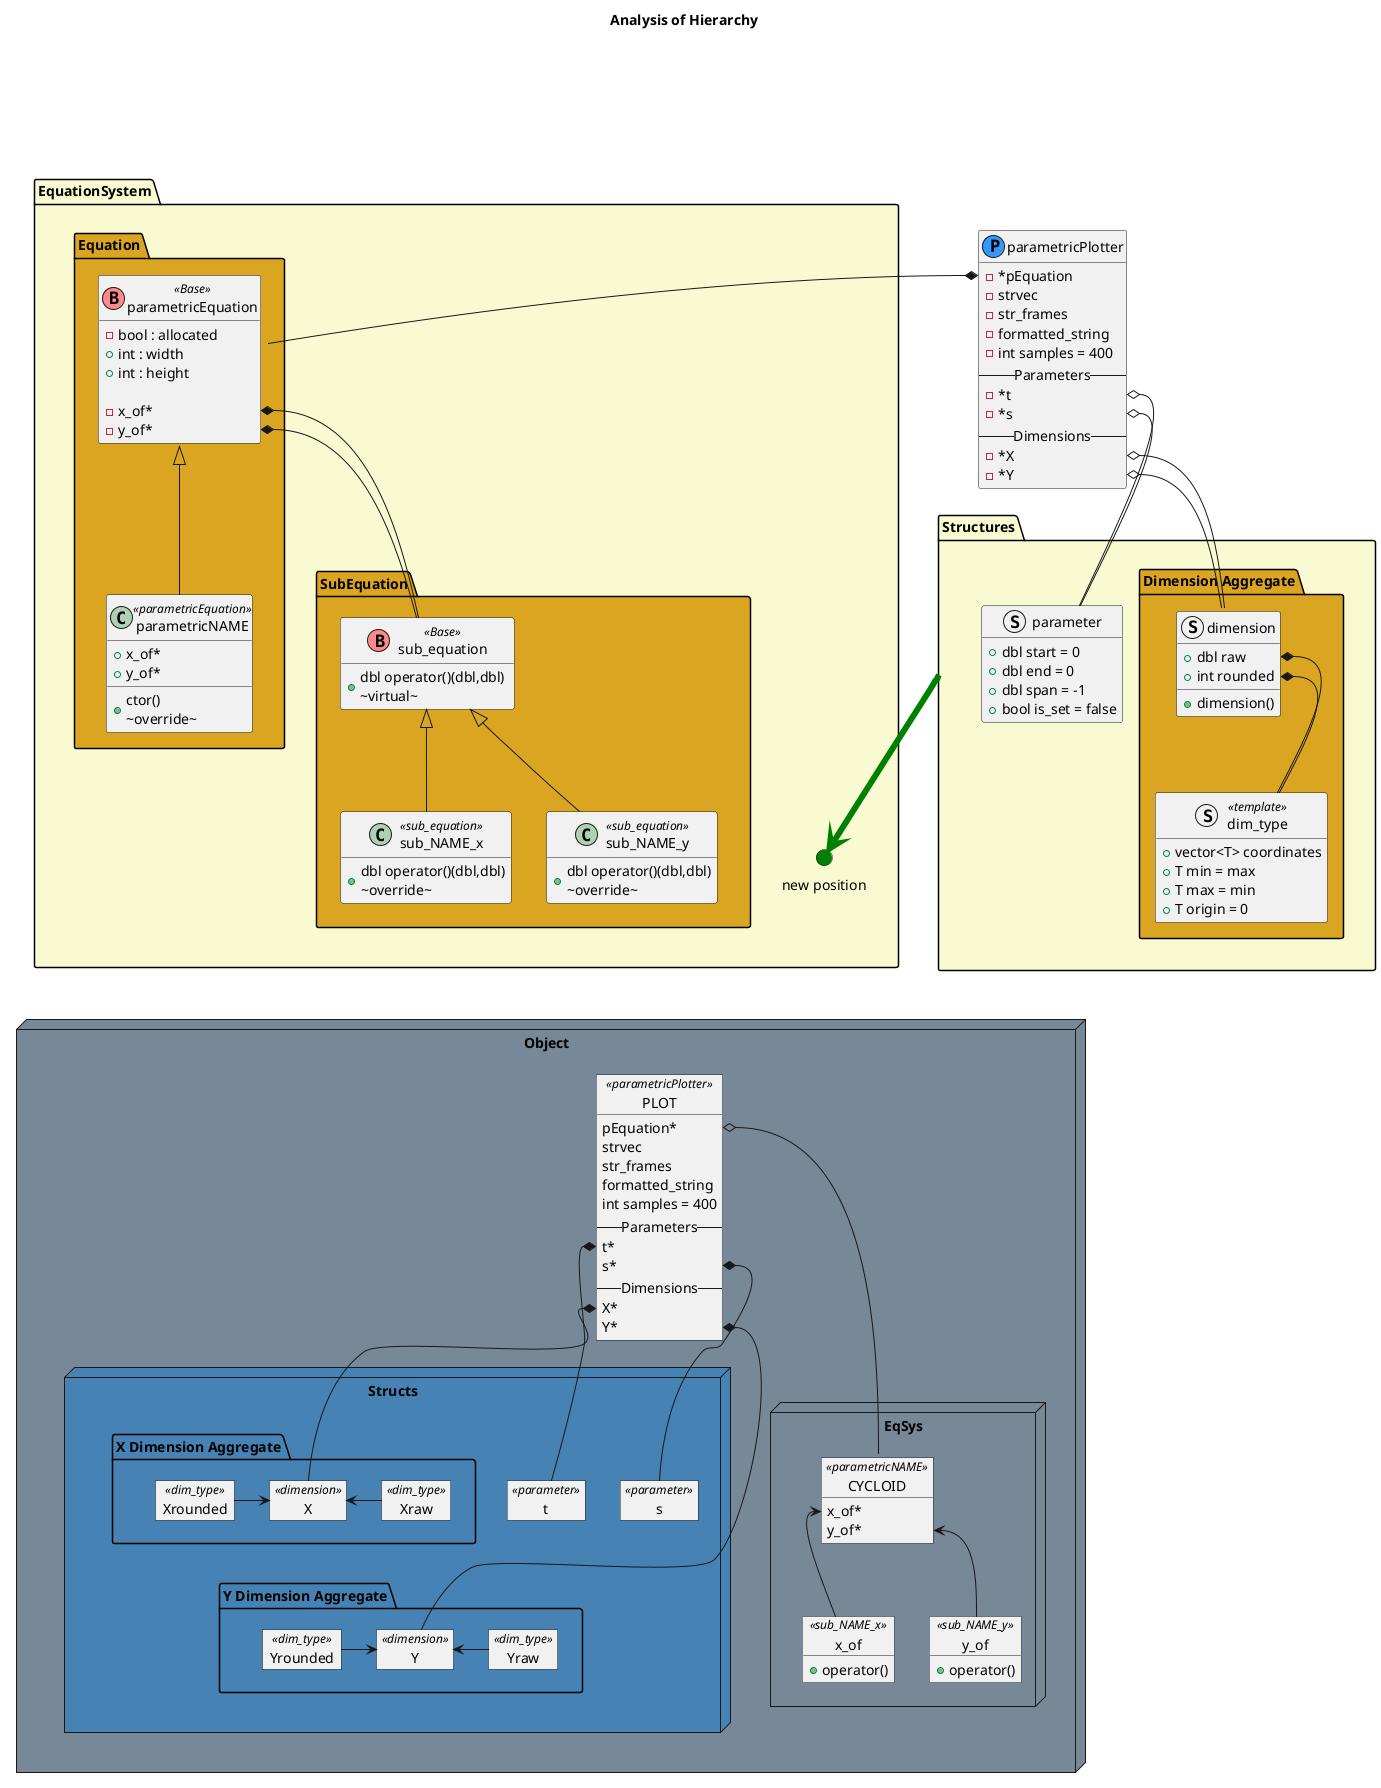 @startuml Equation System

title Analysis of Hierarchy

' settings
hide empty members

' ===============================================================================================
' strucuture
' ===============================================================================================
package "Structures" #LightGoldenRodYellow{
struct parameter
{
    +dbl start = 0
    +dbl end = 0
    +dbl span = -1
    +bool is_set = false
}

package "Dimension Aggregate" #GoldenRod{
    struct dimension
    {
        +dbl raw
        +int rounded
        +dimension()
    }

    struct dim_type <<template>>
    {
        +vector<T> coordinates
        +T min = max
        +T max = min
        +T origin = 0
    }
}
}

' ================
' ||            ||
' ||   CENTER   ||
' ||   CENTER   ||
' ||            ||
' ================


' paraPlot

class parametricPlotter << (P,#3399ff) >>
{
    - *pEquation
    - strvec
    - str_frames
    - formatted_string
    - int samples = 400
    --Parameters--
    - *t
    - *s
    --Dimensions--
    - *X
    - *Y
}


'================================================================================

package "EquationSystem" #LightGoldenRodYellow{

    ' paraEQ tree 

    package Equation #GoldenRod {
        class parametricEquation << (B,#FF8888) Base >>
        {
            -bool : allocated
            +int : width
            +int : height

            -x_of*
            -y_of*
        }

        class parametricNAME <<parametricEquation>> /' should use a (*)() instead '/
        {
            + ctor()\n~override~
            +x_of*
            +y_of*
        }
       }
    
    ' subEQ tree ---
    
    package "SubEquation" #GoldenRod {
        class sub_equation  << (B,#FF8888) Base >>
        {
            +dbl operator()(dbl,dbl) \n~virtual~
        }

        class sub_NAME_x  <<sub_equation>> /' should use a (*)() instead '/
        {
            +dbl operator()(dbl,dbl)\n~override~ 
        }

        class sub_NAME_y   <<sub_equation>> /' should use a (*)() instead '/
        {
            +dbl operator()(dbl,dbl)\n~override~
        }
    }
    
    () "new position" as c1 #green
}


' ===============================================================================================
' objects
' ===============================================================================================
package "Object" <<node>> #LightSlateGrey {

    object PLOT <<parametricPlotter>>{
    pEquation*
    strvec
    str_frames
    formatted_string
    int samples = 400
    --Parameters--
    t*
    s*
    --Dimensions--
    X*
    Y*
    }

    package "EqSys"<<node>> 
    {
    object CYCLOID <<parametricNAME>>{
        x_of*
        y_of*
    }
    object x_of <<sub_NAME_x>>{
        +operator()
    }
    object y_of <<sub_NAME_y>>{
        +operator()
    }
    }

    package "Structs" <<node>> #SteelBlue {
        together {
        object  s  <<parameter>>
        object  t  <<parameter>>
        }

        package "X Dimension Aggregate"{
            object X <<dimension>>
            object Xraw <<dim_type>>
            object Xrounded <<dim_type>>
        }

        package "Y Dimension Aggregate"{
            object Y <<dimension>>
            object Yraw <<dim_type>>
            object Yrounded <<dim_type>>
        }
    }
}

' ===============================================================================================
' start of interactions 
' ===============================================================================================
parametricPlotter::pEquation *-l parametricEquation
parametricPlotter::t o-- parameter  
parametricPlotter::s o-- parameter  
parametricPlotter::X o-- dimension  
parametricPlotter::Y o-- dimension

dimension::dbl *-d- dim_type
dimension::int *-d- dim_type

parametricEquation <|-- parametricNAME
parametricEquation::x_of  *--  sub_equation
parametricEquation::y_of  *--  sub_equation

sub_equation <|-- sub_NAME_x
sub_equation <|-- sub_NAME_y

parametricPlotter <-[hidden] EquationSystem
parametricPlotter <-[hidden] Structures

PLOT::pEquation o-- CYCLOID
CYCLOID::x_of <-- x_of
CYCLOID::y_of <-- y_of

"X Dimension Aggregate" <-[hidden]- "Y Dimension Aggregate"

X <-r Xraw
X <-l Xrounded

Y <-r Yraw
Y <-l Yrounded

' t -[hidden]-> s
PLOT <-r[hidden]- EqSys
PLOT --[hidden]l-> Structs

PLOT::X *-- X
PLOT::Y *-- Y
PLOT::t *-- t
PLOT::s *-- s

EquationSystem <--d[hidden]--- Object


'suggested changes
SubEquation *-[#green,thickness=6,hidden]- c1
c1 <-[#green,thickness=6]u- Structures




